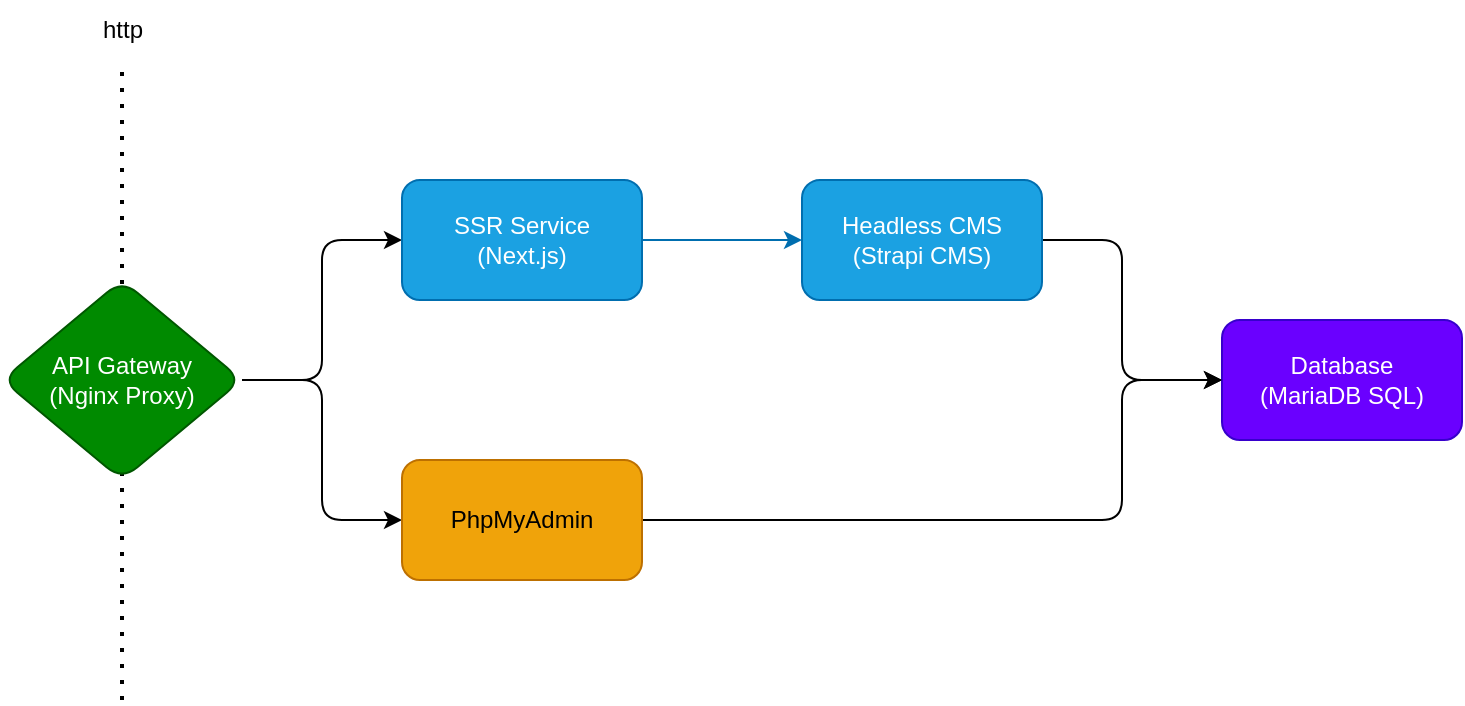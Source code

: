 <mxfile>
    <diagram id="ORfthlxmbI2OT_x7IZ3h" name="Page-1">
        <mxGraphModel dx="1152" dy="793" grid="1" gridSize="10" guides="1" tooltips="1" connect="1" arrows="1" fold="1" page="1" pageScale="1" pageWidth="850" pageHeight="1100" math="0" shadow="0">
            <root>
                <mxCell id="0"/>
                <mxCell id="1" parent="0"/>
                <mxCell id="8" value="" style="endArrow=none;dashed=1;html=1;dashPattern=1 3;strokeWidth=2;" parent="1" edge="1">
                    <mxGeometry width="50" height="50" relative="1" as="geometry">
                        <mxPoint x="180" y="440" as="sourcePoint"/>
                        <mxPoint x="180" y="120" as="targetPoint"/>
                    </mxGeometry>
                </mxCell>
                <mxCell id="5" style="edgeStyle=orthogonalEdgeStyle;html=1;exitX=1;exitY=0.5;exitDx=0;exitDy=0;" parent="1" source="7" target="3" edge="1">
                    <mxGeometry relative="1" as="geometry">
                        <mxPoint x="250" y="240" as="sourcePoint"/>
                    </mxGeometry>
                </mxCell>
                <mxCell id="13" style="edgeStyle=orthogonalEdgeStyle;html=1;entryX=0;entryY=0.5;entryDx=0;entryDy=0;fillColor=#1ba1e2;strokeColor=#006EAF;" parent="1" source="3" target="4" edge="1">
                    <mxGeometry relative="1" as="geometry"/>
                </mxCell>
                <mxCell id="3" value="SSR Service&lt;br&gt;(Next.js)" style="rounded=1;whiteSpace=wrap;html=1;fillColor=#1ba1e2;fontColor=#ffffff;strokeColor=#006EAF;" parent="1" vertex="1">
                    <mxGeometry x="320" y="180" width="120" height="60" as="geometry"/>
                </mxCell>
                <mxCell id="12" style="edgeStyle=orthogonalEdgeStyle;html=1;entryX=0;entryY=0.5;entryDx=0;entryDy=0;" parent="1" source="4" target="11" edge="1">
                    <mxGeometry relative="1" as="geometry">
                        <Array as="points">
                            <mxPoint x="680" y="210"/>
                            <mxPoint x="680" y="280"/>
                        </Array>
                    </mxGeometry>
                </mxCell>
                <mxCell id="4" value="Headless CMS&lt;br&gt;(Strapi CMS)" style="rounded=1;whiteSpace=wrap;html=1;fillColor=#1ba1e2;fontColor=#ffffff;strokeColor=#006EAF;" parent="1" vertex="1">
                    <mxGeometry x="520" y="180" width="120" height="60" as="geometry"/>
                </mxCell>
                <mxCell id="16" style="edgeStyle=orthogonalEdgeStyle;html=1;entryX=0;entryY=0.5;entryDx=0;entryDy=0;" edge="1" parent="1" source="7" target="14">
                    <mxGeometry relative="1" as="geometry"/>
                </mxCell>
                <mxCell id="7" value="API Gateway&lt;br&gt;(Nginx Proxy)" style="rhombus;whiteSpace=wrap;html=1;rounded=1;fillColor=#008a00;fontColor=#ffffff;strokeColor=#005700;" parent="1" vertex="1">
                    <mxGeometry x="120" y="230" width="120" height="100" as="geometry"/>
                </mxCell>
                <mxCell id="10" value="http" style="text;html=1;align=center;verticalAlign=middle;resizable=0;points=[];autosize=1;strokeColor=none;fillColor=none;rounded=1;" parent="1" vertex="1">
                    <mxGeometry x="160" y="90" width="40" height="30" as="geometry"/>
                </mxCell>
                <mxCell id="11" value="Database&lt;br&gt;(MariaDB SQL)" style="rounded=1;whiteSpace=wrap;html=1;fillColor=#6a00ff;fontColor=#ffffff;strokeColor=#3700CC;" parent="1" vertex="1">
                    <mxGeometry x="730" y="250" width="120" height="60" as="geometry"/>
                </mxCell>
                <mxCell id="15" style="edgeStyle=orthogonalEdgeStyle;html=1;entryX=0;entryY=0.5;entryDx=0;entryDy=0;" edge="1" parent="1" source="14" target="11">
                    <mxGeometry relative="1" as="geometry">
                        <Array as="points">
                            <mxPoint x="680" y="350"/>
                            <mxPoint x="680" y="280"/>
                        </Array>
                    </mxGeometry>
                </mxCell>
                <mxCell id="14" value="PhpMyAdmin" style="rounded=1;whiteSpace=wrap;html=1;fillColor=#f0a30a;fontColor=#000000;strokeColor=#BD7000;" vertex="1" parent="1">
                    <mxGeometry x="320" y="320" width="120" height="60" as="geometry"/>
                </mxCell>
            </root>
        </mxGraphModel>
    </diagram>
</mxfile>